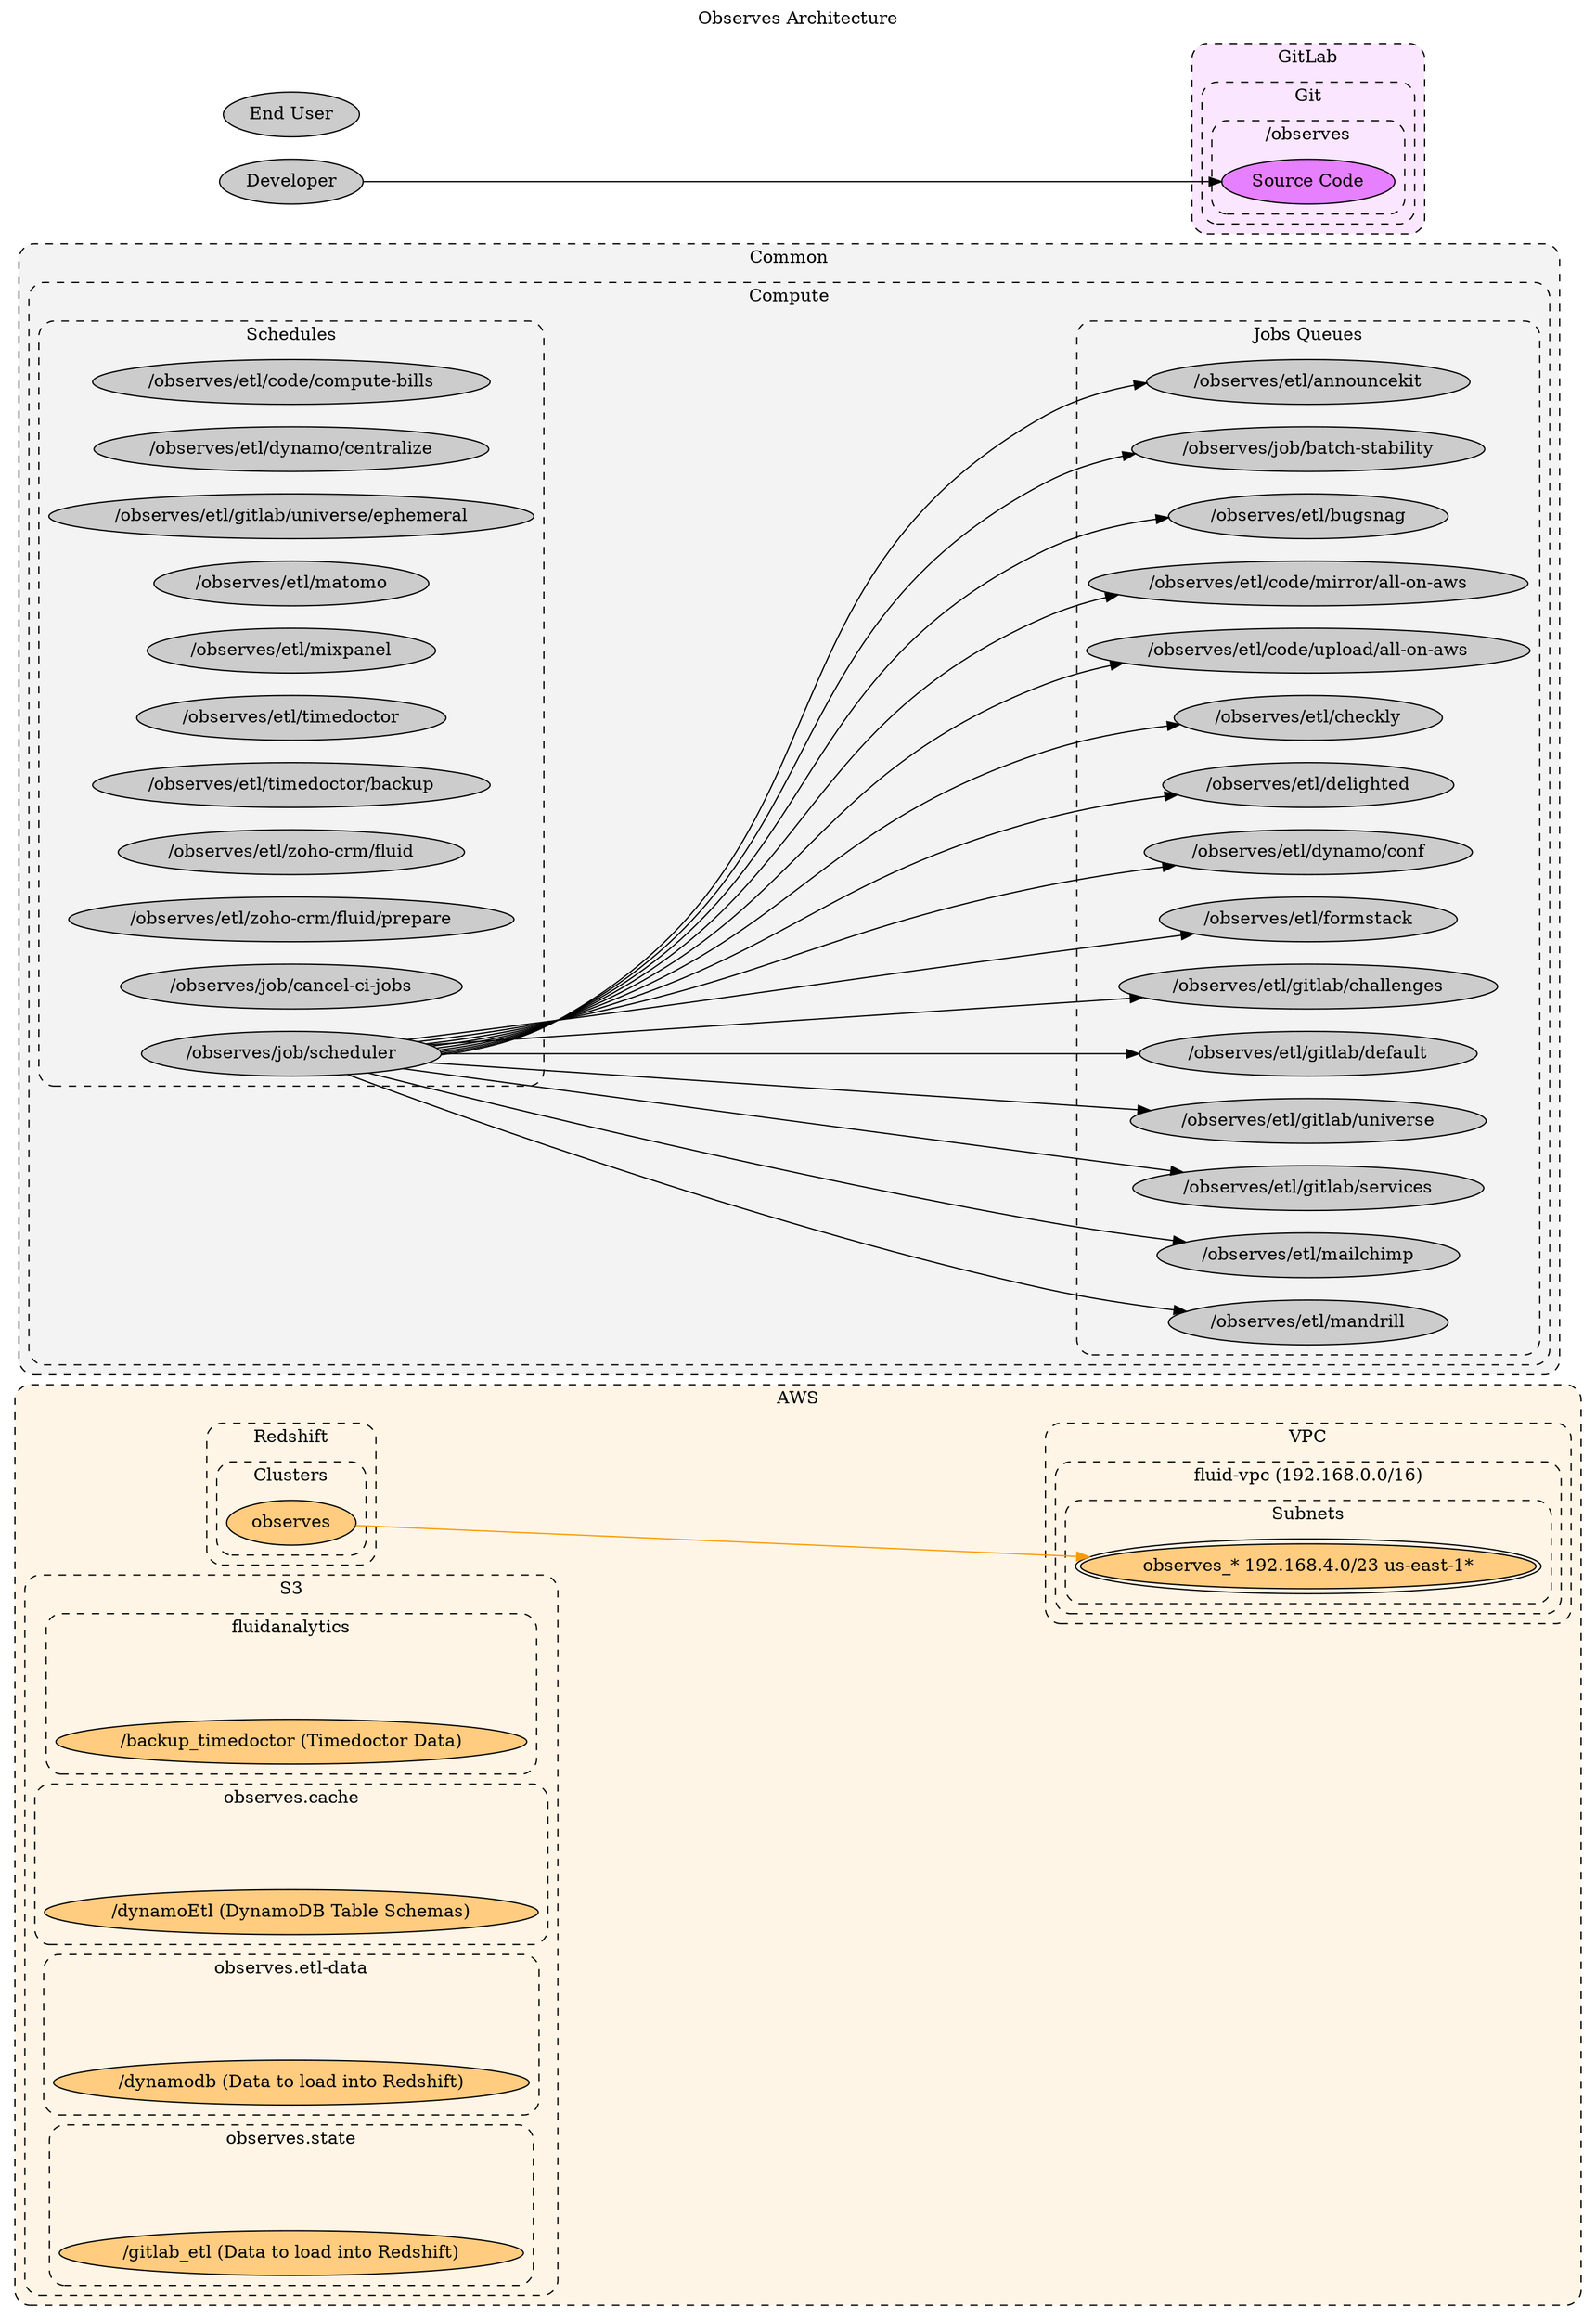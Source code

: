 // SPDX-FileCopyrightText: 2022 Fluid Attacks <development@fluidattacks.com>
//
// SPDX-License-Identifier: MPL-2.0

digraph observes {
  label="Observes Architecture"
  labelloc="t"
  compound="true"
  concentrate="true"
  ranksep="6.0"
  rankdir="LR"
  scale="scalexy"

  node[style="filled"]
  graph[style="dashed,rounded"]

  subgraph cluster_aws {
    label="AWS"
    bgcolor="0.1 0.1 1.0"
    node[fillcolor="0.1 0.5 1.0"]

    subgraph cluster_aws_redshift {
      label="Redshift"

      subgraph cluster_aws_redshift_clusters {
        label="Clusters"

        aws_redshift_clusters_observes[label="observes"]
      }
    }

    subgraph cluster_aws_s3 {
      label="S3"

      subgraph cluster_aws_s3_fluidanalytics {
        label="fluidanalytics"

        cluster_aws_s3_fluidanalytics[label="" style="invis"]

        aws_s3_fluidanalytics_backup_timedoctor[label="/backup_timedoctor (Timedoctor Data)"]
      }

      subgraph cluster_aws_s3_observes_cache {
        label="observes.cache"

        cluster_aws_s3_observes_cache[label="" style="invis"]

        aws_s3_observes_cache_dynamo_etl[label="/dynamoEtl (DynamoDB Table Schemas)"]
      }

      subgraph cluster_aws_s3_observes_etl_data {
        label="observes.etl-data"

        cluster_aws_s3_observes_etl_data[label="" style="invis"]

        aws_s3_observes_etl_data_dynamodb[label="/dynamodb (Data to load into Redshift)"]
      }

      subgraph cluster_aws_s3_observes_state {
        label="observes.state"

        cluster_aws_s3_observes_state[label="" style="invis"]

        aws_s3_observes_state_gitlab_etl[label="/gitlab_etl (Data to load into Redshift)"]
      }
    }

    subgraph cluster_aws_vpc {
      label="VPC"

      subgraph cluster_aws_vpc_fluid_vpc {
        label="fluid-vpc (192.168.0.0/16)"

        subgraph cluster_aws_vpc_fluid_vpc_subnets {
          label="Subnets"

          cluster_aws_vpc_fluid_vpc_subnets_observes[label="observes_* 192.168.4.0/23 us-east-1*" peripheries="2"]
        }
      }
    }
  }

  subgraph cluster_common {
    label="Common"
    bgcolor="0.0 0.0 0.95"
    node[fillcolor="0.0 0.0 0.8"]

    subgraph cluster_common_compute {
      label="Compute"

      subgraph cluster_common_compute_job_queues {
        label="Jobs Queues"

        common_compute_schedules_observes_etl_announcekit[label="/observes/etl/announcekit"]
        common_compute_schedules_observes_job_batch_stability[label="/observes/job/batch-stability"]
        common_compute_schedules_observes_etl_bugsnag[label="/observes/etl/bugsnag"]
        common_compute_schedules_observes_etl_code_mirror_all_on_aws[label="/observes/etl/code/mirror/all-on-aws"]
        common_compute_schedules_observes_etl_code_upload_all_on_aws[label="/observes/etl/code/upload/all-on-aws"]
        common_compute_schedules_observes_etl_checkly[label="/observes/etl/checkly"]
        common_compute_schedules_observes_etl_delighted[label="/observes/etl/delighted"]
        common_compute_schedules_observes_etl_dynamo_conf[label="/observes/etl/dynamo/conf"]
        common_compute_schedules_observes_etl_formstack[label="/observes/etl/formstack"]
        common_compute_schedules_observes_etl_gitlab_challenges[label="/observes/etl/gitlab/challenges"]
        common_compute_schedules_observes_etl_gitlab_default[label="/observes/etl/gitlab/default"]
        common_compute_schedules_observes_etl_gitlab_universe[label="/observes/etl/gitlab/universe"]
        common_compute_schedules_observes_etl_gitlab_services[label="/observes/etl/gitlab/services"]
        common_compute_schedules_observes_etl_mailchimp[label="/observes/etl/mailchimp"]
        common_compute_schedules_observes_etl_mandrill[label="/observes/etl/mandrill"]
      }

      subgraph cluster_common_compute_schedules {
        label="Schedules"

        common_compute_schedules_observes_etl_code_compute_bills[label="/observes/etl/code/compute-bills"]
        common_compute_schedules_observes_etl_dynamo_centralize[label="/observes/etl/dynamo/centralize"]
        common_compute_schedules_observes_etl_gitlab_universe_ephemeral[label="/observes/etl/gitlab/universe/ephemeral"]
        common_compute_schedules_observes_etl_matomo[label="/observes/etl/matomo"]
        common_compute_schedules_observes_etl_mixpanel[label="/observes/etl/mixpanel"]
        common_compute_schedules_observes_etl_timedoctor[label="/observes/etl/timedoctor"]
        common_compute_schedules_observes_etl_timedoctor_backup[label="/observes/etl/timedoctor/backup"]
        common_compute_schedules_observes_etl_zoho_crm_fluid[label="/observes/etl/zoho-crm/fluid"]
        common_compute_schedules_observes_etl_zoho_crm_fluid_prepare[label="/observes/etl/zoho-crm/fluid/prepare"]
        common_compute_schedules_observes_job_cancel_ci_jobs[label="/observes/job/cancel-ci-jobs"]
        common_compute_schedules_observes_job_scheduler[label="/observes/job/scheduler"]
      }
    }
  }

  subgraph cluster_gitlab {
    label="GitLab"
    bgcolor="0.8 0.1 1.0"
    node[fillcolor="0.8 0.5 1.0"]

    subgraph cluster_gitlab_git {
      label="Git"

      subgraph cluster_gitlab_observes {
        label="/observes"

        gitlab_observes[label="Source Code"]
      }
    }
  }

  node[fillcolor="0.0 0.0 0.8"]
  end_user[label="End User"]
  developer[label="Developer"]

  edge[color="0.1 1.0 1.0"]
  aws_redshift_clusters_observes -> cluster_aws_vpc_fluid_vpc_subnets_observes[]

  edge[color="0.8 1.0 1.0"]

  edge[color="0.0 0.0 0.0"]
  developer -> gitlab_observes[]
  common_compute_schedules_observes_job_scheduler -> common_compute_schedules_observes_etl_announcekit[]
  common_compute_schedules_observes_job_scheduler -> common_compute_schedules_observes_job_batch_stability[]
  common_compute_schedules_observes_job_scheduler -> common_compute_schedules_observes_etl_bugsnag[]
  common_compute_schedules_observes_job_scheduler -> common_compute_schedules_observes_etl_code_mirror_all_on_aws[]
  common_compute_schedules_observes_job_scheduler -> common_compute_schedules_observes_etl_code_upload_all_on_aws[]
  common_compute_schedules_observes_job_scheduler -> common_compute_schedules_observes_etl_checkly[]
  common_compute_schedules_observes_job_scheduler -> common_compute_schedules_observes_etl_delighted[]
  common_compute_schedules_observes_job_scheduler -> common_compute_schedules_observes_etl_dynamo_conf[]
  common_compute_schedules_observes_job_scheduler -> common_compute_schedules_observes_etl_formstack[]
  common_compute_schedules_observes_job_scheduler -> common_compute_schedules_observes_etl_gitlab_challenges[]
  common_compute_schedules_observes_job_scheduler -> common_compute_schedules_observes_etl_gitlab_default[]
  common_compute_schedules_observes_job_scheduler -> common_compute_schedules_observes_etl_gitlab_universe[]
  common_compute_schedules_observes_job_scheduler -> common_compute_schedules_observes_etl_gitlab_services[]
  common_compute_schedules_observes_job_scheduler -> common_compute_schedules_observes_etl_mailchimp[]
  common_compute_schedules_observes_job_scheduler -> common_compute_schedules_observes_etl_mandrill[]
}
